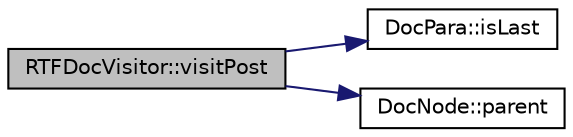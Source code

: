 digraph "RTFDocVisitor::visitPost"
{
 // LATEX_PDF_SIZE
  edge [fontname="Helvetica",fontsize="10",labelfontname="Helvetica",labelfontsize="10"];
  node [fontname="Helvetica",fontsize="10",shape=record];
  rankdir="LR";
  Node1 [label="RTFDocVisitor::visitPost",height=0.2,width=0.4,color="black", fillcolor="grey75", style="filled", fontcolor="black",tooltip=" "];
  Node1 -> Node2 [color="midnightblue",fontsize="10",style="solid",fontname="Helvetica"];
  Node2 [label="DocPara::isLast",height=0.2,width=0.4,color="black", fillcolor="white", style="filled",URL="$classDocPara.html#a32a474477c8d44117a82964eeac50e53",tooltip=" "];
  Node1 -> Node3 [color="midnightblue",fontsize="10",style="solid",fontname="Helvetica"];
  Node3 [label="DocNode::parent",height=0.2,width=0.4,color="black", fillcolor="white", style="filled",URL="$classDocNode.html#a19c40a3c8e9e449616707f48e252b02e",tooltip=" "];
}
